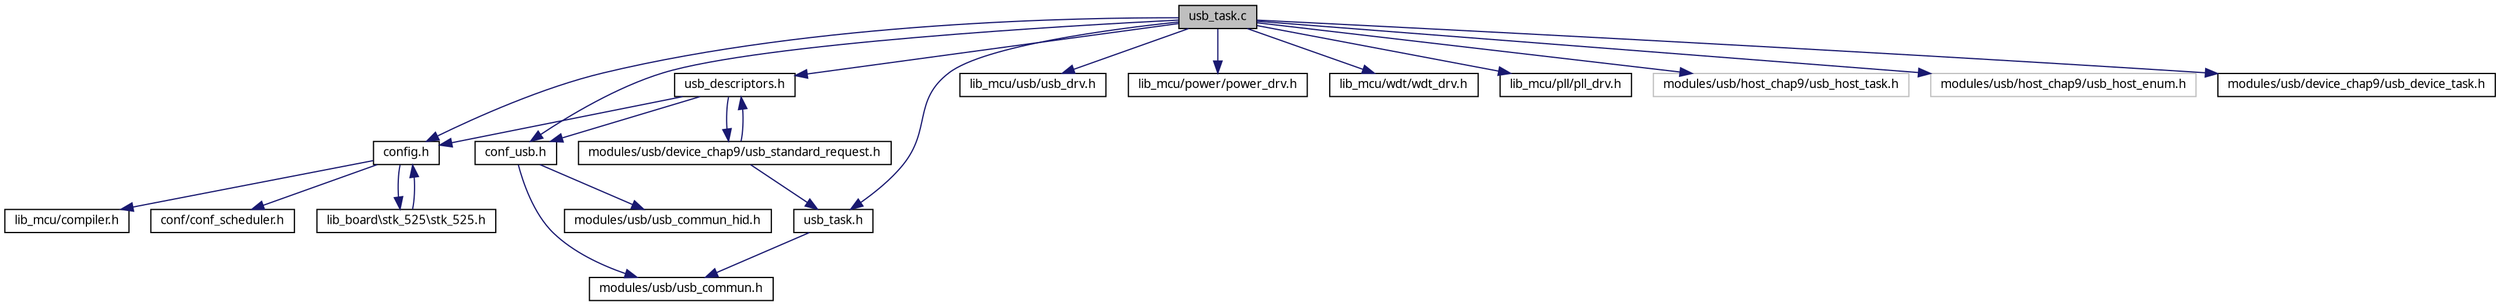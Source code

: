 digraph G
{
  edge [fontname="FreeSans.ttf",fontsize=10,labelfontname="FreeSans.ttf",labelfontsize=10];
  node [fontname="FreeSans.ttf",fontsize=10,shape=record];
  Node1 [label="usb_task.c",height=0.2,width=0.4,color="black", fillcolor="grey75", style="filled" fontcolor="black"];
  Node1 -> Node2 [color="midnightblue",fontsize=10,style="solid",fontname="FreeSans.ttf"];
  Node2 [label="config.h",height=0.2,width=0.4,color="black", fillcolor="white", style="filled",URL="$a00020.html"];
  Node2 -> Node3 [color="midnightblue",fontsize=10,style="solid",fontname="FreeSans.ttf"];
  Node3 [label="lib_mcu/compiler.h",height=0.2,width=0.4,color="black", fillcolor="white", style="filled",URL="$a00017.html"];
  Node2 -> Node4 [color="midnightblue",fontsize=10,style="solid",fontname="FreeSans.ttf"];
  Node4 [label="conf/conf_scheduler.h",height=0.2,width=0.4,color="black", fillcolor="white", style="filled",URL="$a00018.html"];
  Node2 -> Node5 [color="midnightblue",fontsize=10,style="solid",fontname="FreeSans.ttf"];
  Node5 [label="lib_board\\stk_525\\stk_525.h",height=0.2,width=0.4,color="black", fillcolor="white", style="filled",URL="$a00034.html"];
  Node5 -> Node2 [color="midnightblue",fontsize=10,style="solid",fontname="FreeSans.ttf"];
  Node1 -> Node6 [color="midnightblue",fontsize=10,style="solid",fontname="FreeSans.ttf"];
  Node6 [label="conf_usb.h",height=0.2,width=0.4,color="black", fillcolor="white", style="filled",URL="$a00019.html"];
  Node6 -> Node7 [color="midnightblue",fontsize=10,style="solid",fontname="FreeSans.ttf"];
  Node7 [label="modules/usb/usb_commun.h",height=0.2,width=0.4,color="black", fillcolor="white", style="filled",URL="$a00035.html"];
  Node6 -> Node8 [color="midnightblue",fontsize=10,style="solid",fontname="FreeSans.ttf"];
  Node8 [label="modules/usb/usb_commun_hid.h",height=0.2,width=0.4,color="black", fillcolor="white", style="filled",URL="$a00036.html"];
  Node1 -> Node9 [color="midnightblue",fontsize=10,style="solid",fontname="FreeSans.ttf"];
  Node9 [label="usb_task.h",height=0.2,width=0.4,color="black", fillcolor="white", style="filled",URL="$a00050.html"];
  Node9 -> Node7 [color="midnightblue",fontsize=10,style="solid",fontname="FreeSans.ttf"];
  Node1 -> Node10 [color="midnightblue",fontsize=10,style="solid",fontname="FreeSans.ttf"];
  Node10 [label="lib_mcu/usb/usb_drv.h",height=0.2,width=0.4,color="black", fillcolor="white", style="filled",URL="$a00042.html"];
  Node1 -> Node11 [color="midnightblue",fontsize=10,style="solid",fontname="FreeSans.ttf"];
  Node11 [label="usb_descriptors.h",height=0.2,width=0.4,color="black", fillcolor="white", style="filled",URL="$a00038.html"];
  Node11 -> Node2 [color="midnightblue",fontsize=10,style="solid",fontname="FreeSans.ttf"];
  Node11 -> Node12 [color="midnightblue",fontsize=10,style="solid",fontname="FreeSans.ttf"];
  Node12 [label="modules/usb/device_chap9/usb_standard_request.h",height=0.2,width=0.4,color="black", fillcolor="white", style="filled",URL="$a00048.html"];
  Node12 -> Node9 [color="midnightblue",fontsize=10,style="solid",fontname="FreeSans.ttf"];
  Node12 -> Node11 [color="midnightblue",fontsize=10,style="solid",fontname="FreeSans.ttf"];
  Node11 -> Node6 [color="midnightblue",fontsize=10,style="solid",fontname="FreeSans.ttf"];
  Node1 -> Node13 [color="midnightblue",fontsize=10,style="solid",fontname="FreeSans.ttf"];
  Node13 [label="lib_mcu/power/power_drv.h",height=0.2,width=0.4,color="black", fillcolor="white", style="filled",URL="$a00028.html"];
  Node1 -> Node14 [color="midnightblue",fontsize=10,style="solid",fontname="FreeSans.ttf"];
  Node14 [label="lib_mcu/wdt/wdt_drv.h",height=0.2,width=0.4,color="black", fillcolor="white", style="filled",URL="$a00052.html"];
  Node1 -> Node15 [color="midnightblue",fontsize=10,style="solid",fontname="FreeSans.ttf"];
  Node15 [label="lib_mcu/pll/pll_drv.h",height=0.2,width=0.4,color="black", fillcolor="white", style="filled",URL="$a00026.html"];
  Node1 -> Node16 [color="midnightblue",fontsize=10,style="solid",fontname="FreeSans.ttf"];
  Node16 [label="modules/usb/host_chap9/usb_host_task.h",height=0.2,width=0.4,color="grey75", fillcolor="white", style="filled"];
  Node1 -> Node17 [color="midnightblue",fontsize=10,style="solid",fontname="FreeSans.ttf"];
  Node17 [label="modules/usb/host_chap9/usb_host_enum.h",height=0.2,width=0.4,color="grey75", fillcolor="white", style="filled"];
  Node1 -> Node18 [color="midnightblue",fontsize=10,style="solid",fontname="FreeSans.ttf"];
  Node18 [label="modules/usb/device_chap9/usb_device_task.h",height=0.2,width=0.4,color="black", fillcolor="white", style="filled",URL="$a00040.html"];
}
